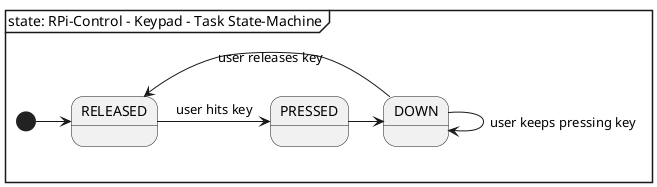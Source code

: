 @startuml keypad_state_machine_key

'***************************************************************************

skinparam monochrome true
' skinparam linetype ortho

'***************************************************************************

mainframe state: RPi-Control - Keypad - Task State-Machine

'***************************************************************************

[*] -right-> RELEASED
RELEASED -right-> PRESSED : user hits key
PRESSED -right-> DOWN
DOWN --> DOWN : user keeps pressing key
DOWN -> RELEASED : user releases key

'***************************************************************************

@enduml
